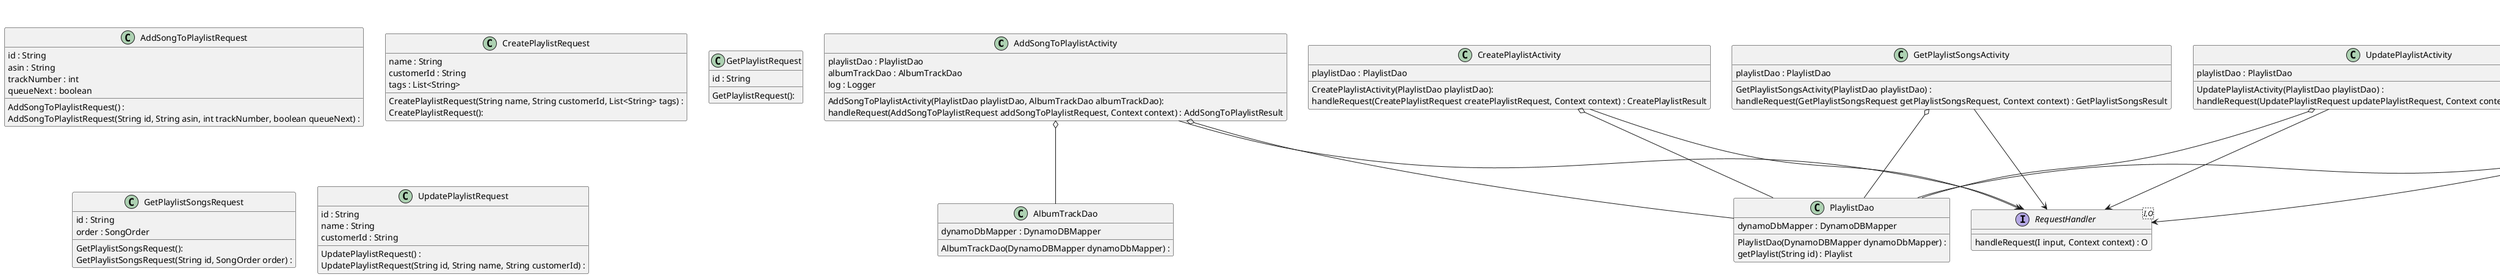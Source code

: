 @startuml
class AddSongToPlaylistActivity {
    playlistDao : PlaylistDao
    albumTrackDao : AlbumTrackDao
    AddSongToPlaylistActivity(PlaylistDao playlistDao, AlbumTrackDao albumTrackDao):
    log : Logger
    handleRequest(AddSongToPlaylistRequest addSongToPlaylistRequest, Context context) : AddSongToPlaylistResult
}
class CreatePlaylistActivity {
   playlistDao : PlaylistDao
   CreatePlaylistActivity(PlaylistDao playlistDao):
   handleRequest(CreatePlaylistRequest createPlaylistRequest, Context context) : CreatePlaylistResult
}
class GetPlaylistActivity {
   playlistDao : PlaylistDao
   GetPlaylistActivity(PlaylistDao playlistDao) :
   handleRequest(GetPlaylistRequest getPlaylistRequest, Context context) : GetPlaylistResult
}
class GetPlaylistSongsActivity {
   playlistDao : PlaylistDao
   GetPlaylistSongsActivity(PlaylistDao playlistDao) :
   handleRequest(GetPlaylistSongsRequest getPlaylistSongsRequest, Context context) : GetPlaylistSongsResult
}
class UpdatePlaylistActivity {
   playlistDao : PlaylistDao
   UpdatePlaylistActivity(PlaylistDao playlistDao) :
   handleRequest(UpdatePlaylistRequest updatePlaylistRequest, Context context) : UpdatePlaylistResult
}
class AddSongToPlaylistRequest {
   id : String
   asin : String
   trackNumber : int
   queueNext : boolean
   AddSongToPlaylistRequest() :
   AddSongToPlaylistRequest(String id, String asin, int trackNumber, boolean queueNext) :
}
class CreatePlaylistRequest {
   name : String
   customerId : String
   tags : List<String>
   CreatePlaylistRequest(String name, String customerId, List<String> tags) :
   CreatePlaylistRequest():
}
class GetPlaylistRequest {
  id : String
  GetPlaylistRequest():

}
class GetPlaylistSongsRequest {
  id : String
  order : SongOrder
  GetPlaylistSongsRequest():
  GetPlaylistSongsRequest(String id, SongOrder order) :
}
class UpdatePlaylistRequest {
  id : String
  name : String
  customerId : String
  UpdatePlaylistRequest() :
  UpdatePlaylistRequest(String id, String name, String customerId) :
}
class AlbumTrackDao {
   dynamoDbMapper : DynamoDBMapper
   AlbumTrackDao(DynamoDBMapper dynamoDbMapper) :
}
class PlaylistDao {
   dynamoDbMapper : DynamoDBMapper
   PlaylistDao(DynamoDBMapper dynamoDbMapper) :
   getPlaylist(String id) : Playlist
}
class AlbumTrack {
   @DynamoDBHashKey asin: String
   @DynamoDBRangeKey trackNumber : Integer
   albumName : String
   songTitle : String
}
class Playlist {
   @DynamoDBHashKey id :  String
   name : String
   customerId : String
   songCount : Integer
   tags : Set<String>
   songList : List<AlbumTrack>
   getId() : String
   setId(String id) :
   getSongList() : List<AlbumTrack>
   setSongList(List<AlbumTrack> songList) :
}
class AlbumTrackNotFoundException {
   AlbumTrackNotFoundException()
}
class InvalidAttributeValueException {
   InvalidAttributeValueException()
}
class InvalidAttributeChangeException {
   InvalidAttributeChangeException()
}
class PlaylistNotFoundException {
   PlaylistNotFoundException()
}
class InvalidAttributeException {
   InvalidAttributeException()
}
class RuntimeException {
   RuntimeException()
}
interface RequestHandler<I,O> {
   handleRequest(I input, Context context) : O
}
AlbumTrackNotFoundException --|> RuntimeException
InvalidAttributeValueException --|> InvalidAttributeException
InvalidAttributeChangeException --|> InvalidAttributeException
PlaylistNotFoundException --|> RuntimeException
AddSongToPlaylistActivity --> RequestHandler
CreatePlaylistActivity --> RequestHandler
GetPlaylistSongsActivity --> RequestHandler
GetPlaylistActivity --> RequestHandler
UpdatePlaylistActivity --> RequestHandler
Playlist *-- AlbumTrack
AddSongToPlaylistActivity o-- PlaylistDao
AddSongToPlaylistActivity o-- AlbumTrackDao
CreatePlaylistActivity o-- PlaylistDao
GetPlaylistActivity o-- PlaylistDao
GetPlaylistSongsActivity o-- PlaylistDao
UpdatePlaylistActivity o-- PlaylistDao

@enduml